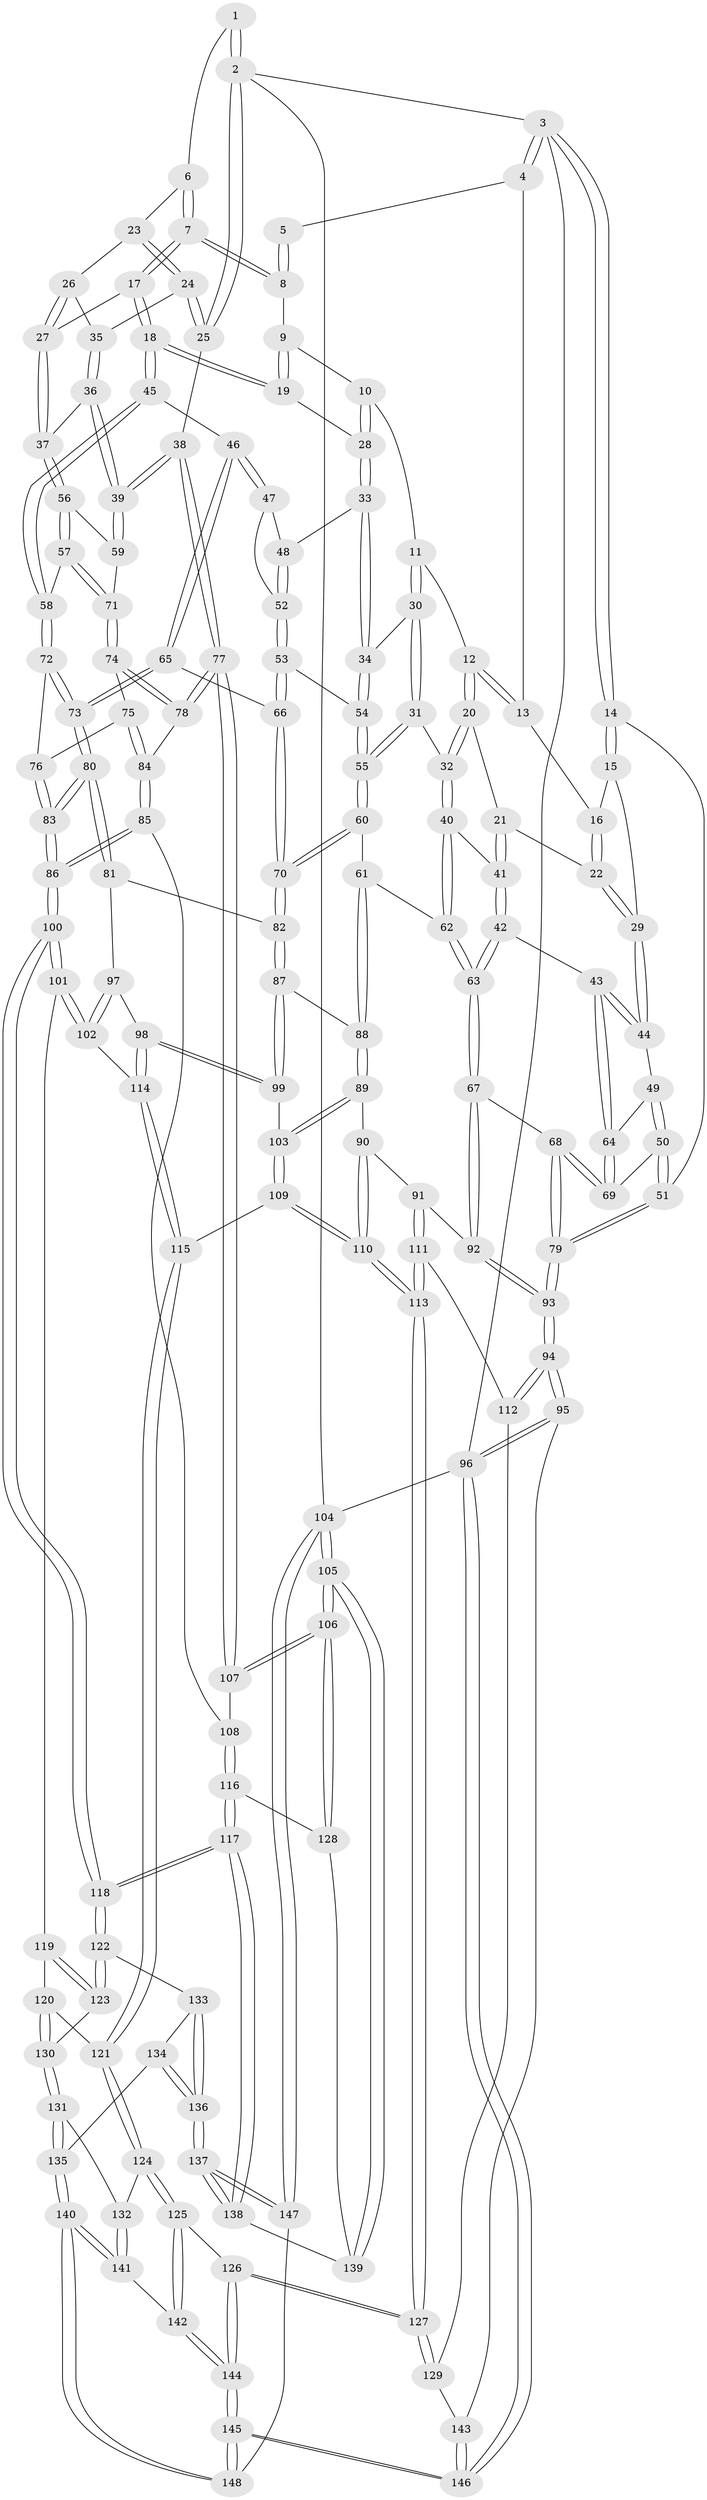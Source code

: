 // Generated by graph-tools (version 1.1) at 2025/01/03/09/25 05:01:30]
// undirected, 148 vertices, 367 edges
graph export_dot {
graph [start="1"]
  node [color=gray90,style=filled];
  1 [pos="+0.7845722777844142+0"];
  2 [pos="+1+0"];
  3 [pos="+0+0"];
  4 [pos="+0.24881031839241982+0"];
  5 [pos="+0.5887101867353641+0"];
  6 [pos="+0.8374159571521461+0.0686505981503112"];
  7 [pos="+0.7335317281185547+0.16129891811857608"];
  8 [pos="+0.5890215468131597+0"];
  9 [pos="+0.5866719736607585+0"];
  10 [pos="+0.41498069384731734+0.14092969482932038"];
  11 [pos="+0.3906042065964341+0.13646929747377595"];
  12 [pos="+0.31815131203334857+0.09066571589994701"];
  13 [pos="+0.24660359090501366+0"];
  14 [pos="+0+0.1409741296097558"];
  15 [pos="+0+0.12653537042277296"];
  16 [pos="+0.11894127921938372+0.03859308959040215"];
  17 [pos="+0.7222735315651726+0.21319028046042218"];
  18 [pos="+0.6470577017924363+0.2556923035621913"];
  19 [pos="+0.5551209391212547+0.2066496152629719"];
  20 [pos="+0.28010736758624033+0.1523673845981337"];
  21 [pos="+0.19315823872348442+0.19612598478465484"];
  22 [pos="+0.16100926109686595+0.1962807356284685"];
  23 [pos="+0.849485967275119+0.07694806539060225"];
  24 [pos="+0.9981442353777591+0.13930230071547284"];
  25 [pos="+1+0.14910548390303385"];
  26 [pos="+0.8578889779357688+0.21071724884406465"];
  27 [pos="+0.8036770969300175+0.259845950936676"];
  28 [pos="+0.5176828964139272+0.21390939574218468"];
  29 [pos="+0.10573769858724077+0.2383260980806491"];
  30 [pos="+0.3765263254322826+0.2603056759340757"];
  31 [pos="+0.3243101712312344+0.29205696274079607"];
  32 [pos="+0.30868652218285497+0.2890705473346488"];
  33 [pos="+0.49906816451011243+0.24029190678843657"];
  34 [pos="+0.4504036785973527+0.2785237663759197"];
  35 [pos="+0.9206894193524096+0.19592791833732473"];
  36 [pos="+0.9052072793295421+0.26097760892600214"];
  37 [pos="+0.8128042230142346+0.27393213260827837"];
  38 [pos="+1+0.38405804384938247"];
  39 [pos="+1+0.35220998869632"];
  40 [pos="+0.3040471917351693+0.29163992247092607"];
  41 [pos="+0.23459603366624748+0.2879823182447962"];
  42 [pos="+0.17810779002650265+0.33111690148427997"];
  43 [pos="+0.14569583490694085+0.3137662520080834"];
  44 [pos="+0.10311361933058989+0.25035686474666413"];
  45 [pos="+0.6426625135648062+0.3159222143196227"];
  46 [pos="+0.5842724336097983+0.3665144048323727"];
  47 [pos="+0.5311769863955625+0.3374655713527626"];
  48 [pos="+0.510714235361117+0.3016775589005549"];
  49 [pos="+0.024769497932135186+0.30012017483537734"];
  50 [pos="+0+0.31474354219060635"];
  51 [pos="+0+0.32972850086403394"];
  52 [pos="+0.48942610717749446+0.34996864302583425"];
  53 [pos="+0.47999525730251463+0.35739040726309956"];
  54 [pos="+0.43866565609741204+0.3428957383463783"];
  55 [pos="+0.3914439254384877+0.3823057413841476"];
  56 [pos="+0.8237402131193435+0.31379373171281066"];
  57 [pos="+0.7183128562692414+0.37489180216149703"];
  58 [pos="+0.6923627042188057+0.3808016140150619"];
  59 [pos="+0.8416229923337335+0.34068538625825456"];
  60 [pos="+0.39032214910490626+0.38916078411565774"];
  61 [pos="+0.3252496851458326+0.43945905112460193"];
  62 [pos="+0.2482084867942075+0.4303965544653521"];
  63 [pos="+0.21817111993711757+0.44032620790827187"];
  64 [pos="+0.10020208280041203+0.36711199942191836"];
  65 [pos="+0.5578137718329595+0.4127913404374554"];
  66 [pos="+0.5254542377596747+0.4198088401690884"];
  67 [pos="+0.16421491665930182+0.5091327917270576"];
  68 [pos="+0.08776234789955915+0.4307005458878893"];
  69 [pos="+0.0846496798905065+0.4137350686360601"];
  70 [pos="+0.4697470845940645+0.4656140610712105"];
  71 [pos="+0.8274860729459889+0.4035546992988636"];
  72 [pos="+0.6959649042625651+0.409258320270084"];
  73 [pos="+0.6393151385248261+0.5245655456516252"];
  74 [pos="+0.8275058102374628+0.40424221977279357"];
  75 [pos="+0.8035350271517522+0.44676659440113703"];
  76 [pos="+0.7668084175881427+0.4472183457318269"];
  77 [pos="+1+0.5286294483549853"];
  78 [pos="+1+0.5046113553782751"];
  79 [pos="+0+0.4512330037194219"];
  80 [pos="+0.6429599504502432+0.5730981279123478"];
  81 [pos="+0.5412872244669924+0.552581854010914"];
  82 [pos="+0.4646807507835316+0.5097519895284467"];
  83 [pos="+0.6673737776033595+0.6079831383455715"];
  84 [pos="+0.8209867626277452+0.49806949065426975"];
  85 [pos="+0.7626527930136777+0.6107632420418041"];
  86 [pos="+0.6760271888526028+0.6250430686785193"];
  87 [pos="+0.40328185865706445+0.5531888197078949"];
  88 [pos="+0.37295966465733565+0.5428287663311812"];
  89 [pos="+0.2799623590985105+0.5794569831189468"];
  90 [pos="+0.22280453969551134+0.5776564820168135"];
  91 [pos="+0.1742779574182556+0.5573335528250088"];
  92 [pos="+0.16193645745264185+0.5260871867119625"];
  93 [pos="+0+0.5707835006736115"];
  94 [pos="+0+0.7624154511615963"];
  95 [pos="+0+0.7945138605108747"];
  96 [pos="+0+1"];
  97 [pos="+0.4994946162573469+0.6038740772995255"];
  98 [pos="+0.42449729231681343+0.6408507720262573"];
  99 [pos="+0.41792251045524187+0.6310537018442407"];
  100 [pos="+0.6628485399942496+0.6608463166782296"];
  101 [pos="+0.5519903727364395+0.6827654963505005"];
  102 [pos="+0.5348064766089948+0.6779192403492454"];
  103 [pos="+0.3312766553044384+0.6503748599012343"];
  104 [pos="+1+1"];
  105 [pos="+1+1"];
  106 [pos="+1+0.8266690467665749"];
  107 [pos="+1+0.5360645185121768"];
  108 [pos="+0.8040161070044639+0.6234624106643426"];
  109 [pos="+0.3022958784198248+0.7202790227737215"];
  110 [pos="+0.28957892480951447+0.7273709190304914"];
  111 [pos="+0.13217716167984225+0.6611789719701601"];
  112 [pos="+0+0.7167736046334622"];
  113 [pos="+0.23319397483790646+0.8173029800630497"];
  114 [pos="+0.43267616793252883+0.6641387779114332"];
  115 [pos="+0.41486125477599134+0.7175858437554132"];
  116 [pos="+0.9084614922680079+0.7951358530072896"];
  117 [pos="+0.6995699813120424+0.8079549863107498"];
  118 [pos="+0.6777435820255292+0.7757952060945197"];
  119 [pos="+0.5512950689569605+0.6838135854644358"];
  120 [pos="+0.4701624369113653+0.7865194937754081"];
  121 [pos="+0.4278522550820575+0.7568573167368741"];
  122 [pos="+0.5364833660597625+0.8237142576336223"];
  123 [pos="+0.5252305342124788+0.818805295804115"];
  124 [pos="+0.3138538323400822+0.8560608625142275"];
  125 [pos="+0.30729071292646004+0.8560232085764672"];
  126 [pos="+0.25265123288158325+0.8465492395233354"];
  127 [pos="+0.2329523238530261+0.8290040576845498"];
  128 [pos="+0.9109707601147413+0.7960948751198738"];
  129 [pos="+0.20002619024520654+0.8403476541170555"];
  130 [pos="+0.4807205881324452+0.8041952971306202"];
  131 [pos="+0.4483381838626902+0.8565797933910507"];
  132 [pos="+0.32216973050977127+0.8597834813713915"];
  133 [pos="+0.5367664613037857+0.8389834114979051"];
  134 [pos="+0.5148720120702418+0.8873828527229317"];
  135 [pos="+0.4618415405689845+0.9249801410107112"];
  136 [pos="+0.6421443945195289+1"];
  137 [pos="+0.6715384899180095+1"];
  138 [pos="+0.6941083398188885+0.9911921773365553"];
  139 [pos="+0.8346274811558105+0.9075308602038964"];
  140 [pos="+0.4508721374163926+0.9739324705827813"];
  141 [pos="+0.43271098838524125+0.9645374885801483"];
  142 [pos="+0.3457931530545189+0.9730039486024771"];
  143 [pos="+0.14401099806055873+0.8734953938767673"];
  144 [pos="+0.25175522022068086+1"];
  145 [pos="+0.21683144775002677+1"];
  146 [pos="+0+1"];
  147 [pos="+0.6609848899106737+1"];
  148 [pos="+0.5642422156033049+1"];
  1 -- 2;
  1 -- 2;
  1 -- 6;
  2 -- 3;
  2 -- 25;
  2 -- 25;
  2 -- 104;
  3 -- 4;
  3 -- 4;
  3 -- 14;
  3 -- 14;
  3 -- 96;
  4 -- 5;
  4 -- 13;
  5 -- 8;
  5 -- 8;
  6 -- 7;
  6 -- 7;
  6 -- 23;
  7 -- 8;
  7 -- 8;
  7 -- 17;
  7 -- 17;
  8 -- 9;
  9 -- 10;
  9 -- 19;
  9 -- 19;
  10 -- 11;
  10 -- 28;
  10 -- 28;
  11 -- 12;
  11 -- 30;
  11 -- 30;
  12 -- 13;
  12 -- 13;
  12 -- 20;
  12 -- 20;
  13 -- 16;
  14 -- 15;
  14 -- 15;
  14 -- 51;
  15 -- 16;
  15 -- 29;
  16 -- 22;
  16 -- 22;
  17 -- 18;
  17 -- 18;
  17 -- 27;
  18 -- 19;
  18 -- 19;
  18 -- 45;
  18 -- 45;
  19 -- 28;
  20 -- 21;
  20 -- 32;
  20 -- 32;
  21 -- 22;
  21 -- 41;
  21 -- 41;
  22 -- 29;
  22 -- 29;
  23 -- 24;
  23 -- 24;
  23 -- 26;
  24 -- 25;
  24 -- 25;
  24 -- 35;
  25 -- 38;
  26 -- 27;
  26 -- 27;
  26 -- 35;
  27 -- 37;
  27 -- 37;
  28 -- 33;
  28 -- 33;
  29 -- 44;
  29 -- 44;
  30 -- 31;
  30 -- 31;
  30 -- 34;
  31 -- 32;
  31 -- 55;
  31 -- 55;
  32 -- 40;
  32 -- 40;
  33 -- 34;
  33 -- 34;
  33 -- 48;
  34 -- 54;
  34 -- 54;
  35 -- 36;
  35 -- 36;
  36 -- 37;
  36 -- 39;
  36 -- 39;
  37 -- 56;
  37 -- 56;
  38 -- 39;
  38 -- 39;
  38 -- 77;
  38 -- 77;
  39 -- 59;
  39 -- 59;
  40 -- 41;
  40 -- 62;
  40 -- 62;
  41 -- 42;
  41 -- 42;
  42 -- 43;
  42 -- 63;
  42 -- 63;
  43 -- 44;
  43 -- 44;
  43 -- 64;
  43 -- 64;
  44 -- 49;
  45 -- 46;
  45 -- 58;
  45 -- 58;
  46 -- 47;
  46 -- 47;
  46 -- 65;
  46 -- 65;
  47 -- 48;
  47 -- 52;
  48 -- 52;
  48 -- 52;
  49 -- 50;
  49 -- 50;
  49 -- 64;
  50 -- 51;
  50 -- 51;
  50 -- 69;
  51 -- 79;
  51 -- 79;
  52 -- 53;
  52 -- 53;
  53 -- 54;
  53 -- 66;
  53 -- 66;
  54 -- 55;
  54 -- 55;
  55 -- 60;
  55 -- 60;
  56 -- 57;
  56 -- 57;
  56 -- 59;
  57 -- 58;
  57 -- 71;
  57 -- 71;
  58 -- 72;
  58 -- 72;
  59 -- 71;
  60 -- 61;
  60 -- 70;
  60 -- 70;
  61 -- 62;
  61 -- 88;
  61 -- 88;
  62 -- 63;
  62 -- 63;
  63 -- 67;
  63 -- 67;
  64 -- 69;
  64 -- 69;
  65 -- 66;
  65 -- 73;
  65 -- 73;
  66 -- 70;
  66 -- 70;
  67 -- 68;
  67 -- 92;
  67 -- 92;
  68 -- 69;
  68 -- 69;
  68 -- 79;
  68 -- 79;
  70 -- 82;
  70 -- 82;
  71 -- 74;
  71 -- 74;
  72 -- 73;
  72 -- 73;
  72 -- 76;
  73 -- 80;
  73 -- 80;
  74 -- 75;
  74 -- 78;
  74 -- 78;
  75 -- 76;
  75 -- 84;
  75 -- 84;
  76 -- 83;
  76 -- 83;
  77 -- 78;
  77 -- 78;
  77 -- 107;
  77 -- 107;
  78 -- 84;
  79 -- 93;
  79 -- 93;
  80 -- 81;
  80 -- 81;
  80 -- 83;
  80 -- 83;
  81 -- 82;
  81 -- 97;
  82 -- 87;
  82 -- 87;
  83 -- 86;
  83 -- 86;
  84 -- 85;
  84 -- 85;
  85 -- 86;
  85 -- 86;
  85 -- 108;
  86 -- 100;
  86 -- 100;
  87 -- 88;
  87 -- 99;
  87 -- 99;
  88 -- 89;
  88 -- 89;
  89 -- 90;
  89 -- 103;
  89 -- 103;
  90 -- 91;
  90 -- 110;
  90 -- 110;
  91 -- 92;
  91 -- 111;
  91 -- 111;
  92 -- 93;
  92 -- 93;
  93 -- 94;
  93 -- 94;
  94 -- 95;
  94 -- 95;
  94 -- 112;
  94 -- 112;
  95 -- 96;
  95 -- 96;
  95 -- 143;
  96 -- 146;
  96 -- 146;
  96 -- 104;
  97 -- 98;
  97 -- 102;
  97 -- 102;
  98 -- 99;
  98 -- 99;
  98 -- 114;
  98 -- 114;
  99 -- 103;
  100 -- 101;
  100 -- 101;
  100 -- 118;
  100 -- 118;
  101 -- 102;
  101 -- 102;
  101 -- 119;
  102 -- 114;
  103 -- 109;
  103 -- 109;
  104 -- 105;
  104 -- 105;
  104 -- 147;
  104 -- 147;
  105 -- 106;
  105 -- 106;
  105 -- 139;
  105 -- 139;
  106 -- 107;
  106 -- 107;
  106 -- 128;
  106 -- 128;
  107 -- 108;
  108 -- 116;
  108 -- 116;
  109 -- 110;
  109 -- 110;
  109 -- 115;
  110 -- 113;
  110 -- 113;
  111 -- 112;
  111 -- 113;
  111 -- 113;
  112 -- 129;
  113 -- 127;
  113 -- 127;
  114 -- 115;
  114 -- 115;
  115 -- 121;
  115 -- 121;
  116 -- 117;
  116 -- 117;
  116 -- 128;
  117 -- 118;
  117 -- 118;
  117 -- 138;
  117 -- 138;
  118 -- 122;
  118 -- 122;
  119 -- 120;
  119 -- 123;
  119 -- 123;
  120 -- 121;
  120 -- 130;
  120 -- 130;
  121 -- 124;
  121 -- 124;
  122 -- 123;
  122 -- 123;
  122 -- 133;
  123 -- 130;
  124 -- 125;
  124 -- 125;
  124 -- 132;
  125 -- 126;
  125 -- 142;
  125 -- 142;
  126 -- 127;
  126 -- 127;
  126 -- 144;
  126 -- 144;
  127 -- 129;
  127 -- 129;
  128 -- 139;
  129 -- 143;
  130 -- 131;
  130 -- 131;
  131 -- 132;
  131 -- 135;
  131 -- 135;
  132 -- 141;
  132 -- 141;
  133 -- 134;
  133 -- 136;
  133 -- 136;
  134 -- 135;
  134 -- 136;
  134 -- 136;
  135 -- 140;
  135 -- 140;
  136 -- 137;
  136 -- 137;
  137 -- 138;
  137 -- 138;
  137 -- 147;
  137 -- 147;
  138 -- 139;
  140 -- 141;
  140 -- 141;
  140 -- 148;
  140 -- 148;
  141 -- 142;
  142 -- 144;
  142 -- 144;
  143 -- 146;
  143 -- 146;
  144 -- 145;
  144 -- 145;
  145 -- 146;
  145 -- 146;
  145 -- 148;
  145 -- 148;
  147 -- 148;
}
